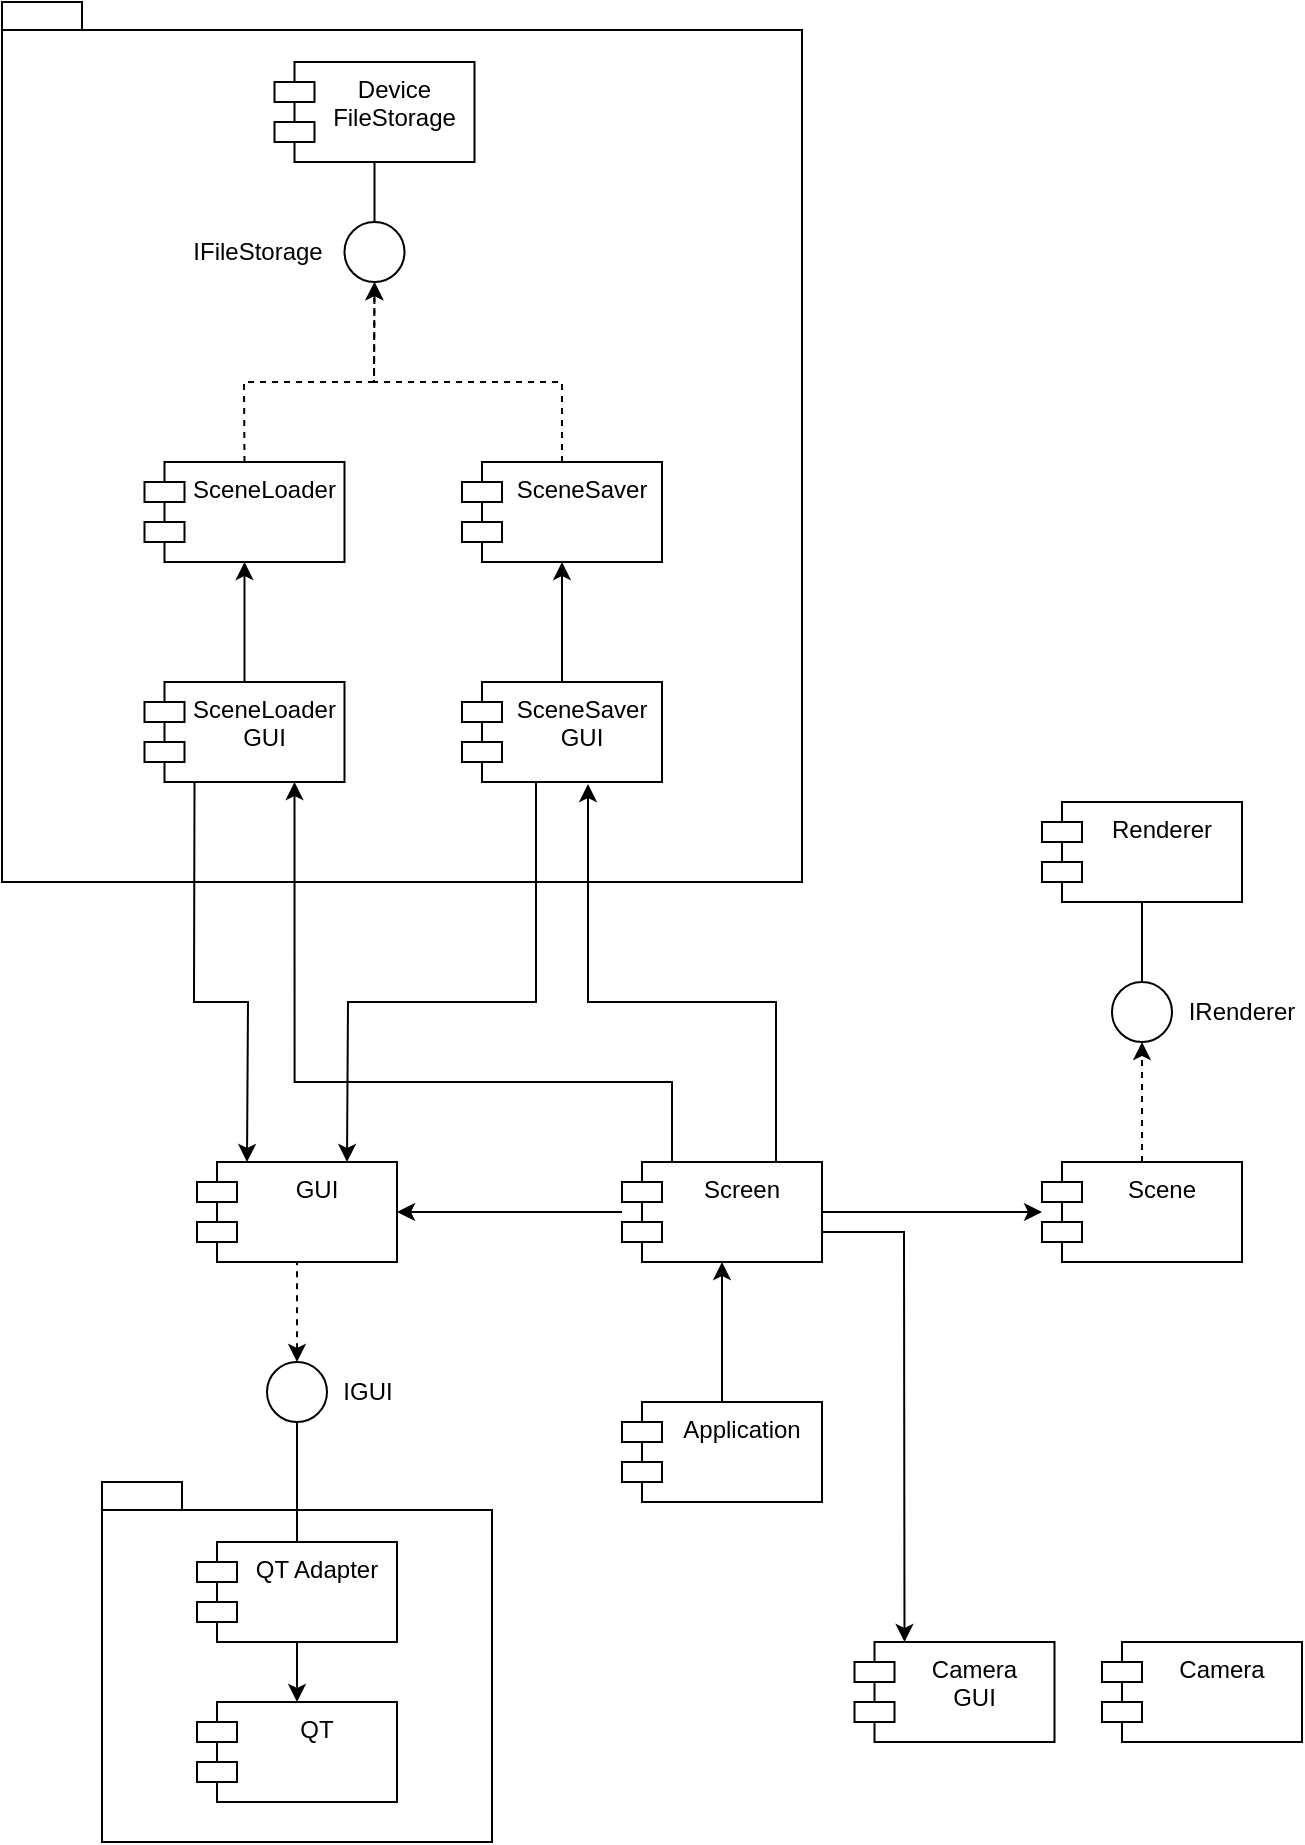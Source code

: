 <mxfile version="14.6.1" type="device"><diagram name="Page-1" id="b5b7bab2-c9e2-2cf4-8b2a-24fd1a2a6d21"><mxGraphModel dx="1422" dy="705" grid="1" gridSize="10" guides="1" tooltips="1" connect="1" arrows="1" fold="1" page="1" pageScale="1" pageWidth="827" pageHeight="1169" background="#ffffff" math="0" shadow="0"><root><mxCell id="0"/><mxCell id="1" parent="0"/><mxCell id="sLsIx6zmEjvmYr382Pvv-38" value="" style="shape=folder;fontStyle=1;spacingTop=10;tabWidth=40;tabHeight=14;tabPosition=left;html=1;" vertex="1" parent="1"><mxGeometry x="40" y="20" width="400" height="440" as="geometry"/></mxCell><mxCell id="qXRY4OckBGPApVuTjO2C-11" value="" style="shape=folder;fontStyle=1;spacingTop=10;tabWidth=40;tabHeight=14;tabPosition=left;html=1;" parent="1" vertex="1"><mxGeometry x="90" y="760" width="195" height="180" as="geometry"/></mxCell><mxCell id="qXRY4OckBGPApVuTjO2C-1" value="GUI" style="shape=module;align=left;spacingLeft=20;align=center;verticalAlign=top;" parent="1" vertex="1"><mxGeometry x="137.5" y="600" width="100" height="50" as="geometry"/></mxCell><mxCell id="qXRY4OckBGPApVuTjO2C-2" value="" style="ellipse;whiteSpace=wrap;html=1;aspect=fixed;" parent="1" vertex="1"><mxGeometry x="172.5" y="700" width="30" height="30" as="geometry"/></mxCell><mxCell id="qXRY4OckBGPApVuTjO2C-3" value="" style="endArrow=none;html=1;exitX=0.5;exitY=0;exitDx=0;exitDy=0;entryX=0.5;entryY=1;entryDx=0;entryDy=0;endFill=0;rounded=0;dashed=1;startArrow=classic;startFill=1;" parent="1" source="qXRY4OckBGPApVuTjO2C-2" target="qXRY4OckBGPApVuTjO2C-1" edge="1"><mxGeometry width="50" height="50" relative="1" as="geometry"><mxPoint x="332.5" y="720" as="sourcePoint"/><mxPoint x="192.5" y="650" as="targetPoint"/></mxGeometry></mxCell><mxCell id="qXRY4OckBGPApVuTjO2C-4" value="IGUI" style="text;html=1;strokeColor=none;fillColor=none;align=center;verticalAlign=middle;whiteSpace=wrap;rounded=0;" parent="1" vertex="1"><mxGeometry x="202.5" y="705" width="40" height="20" as="geometry"/></mxCell><mxCell id="qXRY4OckBGPApVuTjO2C-5" value="QT" style="shape=module;align=left;spacingLeft=20;align=center;verticalAlign=top;" parent="1" vertex="1"><mxGeometry x="137.5" y="870" width="100" height="50" as="geometry"/></mxCell><mxCell id="qXRY4OckBGPApVuTjO2C-21" value="" style="edgeStyle=orthogonalEdgeStyle;rounded=0;orthogonalLoop=1;jettySize=auto;html=1;startArrow=none;startFill=0;endArrow=classic;endFill=1;" parent="1" source="qXRY4OckBGPApVuTjO2C-8" target="qXRY4OckBGPApVuTjO2C-5" edge="1"><mxGeometry relative="1" as="geometry"/></mxCell><mxCell id="qXRY4OckBGPApVuTjO2C-8" value="QT Adapter" style="shape=module;align=left;spacingLeft=20;align=center;verticalAlign=top;" parent="1" vertex="1"><mxGeometry x="137.5" y="790" width="100" height="50" as="geometry"/></mxCell><mxCell id="qXRY4OckBGPApVuTjO2C-9" value="" style="endArrow=none;html=1;exitX=0.5;exitY=1;exitDx=0;exitDy=0;entryX=0.5;entryY=0;entryDx=0;entryDy=0;endFill=0;" parent="1" source="qXRY4OckBGPApVuTjO2C-2" target="qXRY4OckBGPApVuTjO2C-8" edge="1"><mxGeometry width="50" height="50" relative="1" as="geometry"><mxPoint x="327.5" y="890" as="sourcePoint"/><mxPoint x="377.5" y="840" as="targetPoint"/></mxGeometry></mxCell><mxCell id="qXRY4OckBGPApVuTjO2C-13" value="Renderer" style="shape=module;align=left;spacingLeft=20;align=center;verticalAlign=top;" parent="1" vertex="1"><mxGeometry x="560" y="420" width="100" height="50" as="geometry"/></mxCell><mxCell id="sLsIx6zmEjvmYr382Pvv-1" value="" style="edgeStyle=orthogonalEdgeStyle;rounded=0;orthogonalLoop=1;jettySize=auto;html=1;" edge="1" parent="1" source="qXRY4OckBGPApVuTjO2C-14" target="qXRY4OckBGPApVuTjO2C-1"><mxGeometry relative="1" as="geometry"/></mxCell><mxCell id="sLsIx6zmEjvmYr382Pvv-37" value="" style="edgeStyle=none;rounded=0;orthogonalLoop=1;jettySize=auto;html=1;startArrow=none;startFill=0;endArrow=classic;endFill=1;" edge="1" parent="1" source="qXRY4OckBGPApVuTjO2C-14" target="qXRY4OckBGPApVuTjO2C-17"><mxGeometry relative="1" as="geometry"/></mxCell><mxCell id="qXRY4OckBGPApVuTjO2C-14" value="Screen" style="shape=module;align=left;spacingLeft=20;align=center;verticalAlign=top;" parent="1" vertex="1"><mxGeometry x="350" y="600" width="100" height="50" as="geometry"/></mxCell><mxCell id="qXRY4OckBGPApVuTjO2C-17" value="Scene" style="shape=module;align=left;spacingLeft=20;align=center;verticalAlign=top;" parent="1" vertex="1"><mxGeometry x="560" y="600" width="100" height="50" as="geometry"/></mxCell><mxCell id="qXRY4OckBGPApVuTjO2C-20" value="" style="edgeStyle=orthogonalEdgeStyle;rounded=0;orthogonalLoop=1;jettySize=auto;html=1;startArrow=none;startFill=0;endArrow=none;endFill=0;" parent="1" source="qXRY4OckBGPApVuTjO2C-18" target="qXRY4OckBGPApVuTjO2C-13" edge="1"><mxGeometry relative="1" as="geometry"/></mxCell><mxCell id="qXRY4OckBGPApVuTjO2C-18" value="" style="ellipse;whiteSpace=wrap;html=1;aspect=fixed;" parent="1" vertex="1"><mxGeometry x="595" y="510" width="30" height="30" as="geometry"/></mxCell><mxCell id="qXRY4OckBGPApVuTjO2C-19" value="IRenderer" style="text;html=1;strokeColor=none;fillColor=none;align=center;verticalAlign=middle;whiteSpace=wrap;rounded=0;" parent="1" vertex="1"><mxGeometry x="640" y="515" width="40" height="20" as="geometry"/></mxCell><mxCell id="qXRY4OckBGPApVuTjO2C-23" value="" style="endArrow=classic;html=1;entryX=0.5;entryY=1;entryDx=0;entryDy=0;exitX=0.5;exitY=0;exitDx=0;exitDy=0;dashed=1;" parent="1" source="qXRY4OckBGPApVuTjO2C-17" target="qXRY4OckBGPApVuTjO2C-18" edge="1"><mxGeometry width="50" height="50" relative="1" as="geometry"><mxPoint x="460" y="640" as="sourcePoint"/><mxPoint x="510" y="590" as="targetPoint"/></mxGeometry></mxCell><mxCell id="sLsIx6zmEjvmYr382Pvv-4" value="SceneLoader" style="shape=module;align=left;spacingLeft=20;align=center;verticalAlign=top;" vertex="1" parent="1"><mxGeometry x="111.25" y="250" width="100" height="50" as="geometry"/></mxCell><mxCell id="sLsIx6zmEjvmYr382Pvv-14" value="" style="edgeStyle=orthogonalEdgeStyle;rounded=0;orthogonalLoop=1;jettySize=auto;html=1;" edge="1" parent="1" source="sLsIx6zmEjvmYr382Pvv-6" target="sLsIx6zmEjvmYr382Pvv-4"><mxGeometry relative="1" as="geometry"/></mxCell><mxCell id="sLsIx6zmEjvmYr382Pvv-18" value="" style="edgeStyle=none;rounded=0;orthogonalLoop=1;jettySize=auto;html=1;endArrow=classic;endFill=1;dashed=1;entryX=0.5;entryY=1;entryDx=0;entryDy=0;exitX=0.5;exitY=0;exitDx=0;exitDy=0;" edge="1" parent="1" source="sLsIx6zmEjvmYr382Pvv-4" target="sLsIx6zmEjvmYr382Pvv-16"><mxGeometry relative="1" as="geometry"><mxPoint x="226" y="249" as="sourcePoint"/><mxPoint x="130" y="280" as="targetPoint"/><Array as="points"><mxPoint x="161" y="210"/><mxPoint x="226" y="210"/></Array></mxGeometry></mxCell><mxCell id="sLsIx6zmEjvmYr382Pvv-6" value="SceneLoader&#10;GUI" style="shape=module;align=left;spacingLeft=20;align=center;verticalAlign=top;" vertex="1" parent="1"><mxGeometry x="111.25" y="360" width="100" height="50" as="geometry"/></mxCell><mxCell id="sLsIx6zmEjvmYr382Pvv-28" value="" style="edgeStyle=none;rounded=0;orthogonalLoop=1;jettySize=auto;html=1;startArrow=none;startFill=0;endArrow=classic;endFill=1;" edge="1" parent="1" source="sLsIx6zmEjvmYr382Pvv-10" target="qXRY4OckBGPApVuTjO2C-14"><mxGeometry relative="1" as="geometry"/></mxCell><mxCell id="sLsIx6zmEjvmYr382Pvv-10" value="Application&#10;" style="shape=module;align=left;spacingLeft=20;align=center;verticalAlign=top;" vertex="1" parent="1"><mxGeometry x="350" y="720" width="100" height="50" as="geometry"/></mxCell><mxCell id="sLsIx6zmEjvmYr382Pvv-17" value="" style="rounded=0;orthogonalLoop=1;jettySize=auto;html=1;endArrow=none;endFill=0;" edge="1" parent="1" source="sLsIx6zmEjvmYr382Pvv-15" target="sLsIx6zmEjvmYr382Pvv-16"><mxGeometry relative="1" as="geometry"/></mxCell><mxCell id="sLsIx6zmEjvmYr382Pvv-15" value="Device&#10;FileStorage" style="shape=module;align=left;spacingLeft=20;align=center;verticalAlign=top;" vertex="1" parent="1"><mxGeometry x="176.25" y="50" width="100" height="50" as="geometry"/></mxCell><mxCell id="sLsIx6zmEjvmYr382Pvv-16" value="" style="ellipse;whiteSpace=wrap;html=1;aspect=fixed;" vertex="1" parent="1"><mxGeometry x="211.25" y="130" width="30" height="30" as="geometry"/></mxCell><mxCell id="sLsIx6zmEjvmYr382Pvv-20" value="IFileStorage" style="text;html=1;strokeColor=none;fillColor=none;align=center;verticalAlign=middle;whiteSpace=wrap;rounded=0;" vertex="1" parent="1"><mxGeometry x="147.5" y="135" width="40" height="20" as="geometry"/></mxCell><mxCell id="sLsIx6zmEjvmYr382Pvv-24" value="" style="edgeStyle=orthogonalEdgeStyle;rounded=0;orthogonalLoop=1;jettySize=auto;html=1;exitX=0.25;exitY=0;exitDx=0;exitDy=0;entryX=0.75;entryY=1;entryDx=0;entryDy=0;" edge="1" parent="1" source="qXRY4OckBGPApVuTjO2C-14" target="sLsIx6zmEjvmYr382Pvv-6"><mxGeometry relative="1" as="geometry"><mxPoint x="320" y="600" as="sourcePoint"/><mxPoint x="280" y="430" as="targetPoint"/><Array as="points"><mxPoint x="375" y="560"/><mxPoint x="186" y="560"/></Array></mxGeometry></mxCell><mxCell id="sLsIx6zmEjvmYr382Pvv-25" value="" style="rounded=0;orthogonalLoop=1;jettySize=auto;html=1;exitX=0.25;exitY=1;exitDx=0;exitDy=0;entryX=0.25;entryY=0;entryDx=0;entryDy=0;" edge="1" parent="1" source="sLsIx6zmEjvmYr382Pvv-6" target="qXRY4OckBGPApVuTjO2C-1"><mxGeometry relative="1" as="geometry"><mxPoint x="172.5" y="570" as="sourcePoint"/><mxPoint x="62.5" y="400" as="targetPoint"/><Array as="points"><mxPoint x="136" y="520"/><mxPoint x="163" y="520"/></Array></mxGeometry></mxCell><mxCell id="sLsIx6zmEjvmYr382Pvv-33" value="" style="edgeStyle=none;rounded=0;orthogonalLoop=1;jettySize=auto;html=1;startArrow=none;startFill=0;endArrow=classic;endFill=1;" edge="1" parent="1" source="sLsIx6zmEjvmYr382Pvv-31" target="sLsIx6zmEjvmYr382Pvv-32"><mxGeometry relative="1" as="geometry"/></mxCell><mxCell id="sLsIx6zmEjvmYr382Pvv-31" value="SceneSaver&#10;GUI" style="shape=module;align=left;spacingLeft=20;align=center;verticalAlign=top;" vertex="1" parent="1"><mxGeometry x="270" y="360" width="100" height="50" as="geometry"/></mxCell><mxCell id="sLsIx6zmEjvmYr382Pvv-32" value="SceneSaver" style="shape=module;align=left;spacingLeft=20;align=center;verticalAlign=top;" vertex="1" parent="1"><mxGeometry x="270" y="250" width="100" height="50" as="geometry"/></mxCell><mxCell id="sLsIx6zmEjvmYr382Pvv-34" value="" style="rounded=0;orthogonalLoop=1;jettySize=auto;html=1;entryX=0.63;entryY=1.02;entryDx=0;entryDy=0;entryPerimeter=0;" edge="1" parent="1" target="sLsIx6zmEjvmYr382Pvv-31"><mxGeometry relative="1" as="geometry"><mxPoint x="427" y="600" as="sourcePoint"/><mxPoint x="275" y="260" as="targetPoint"/><Array as="points"><mxPoint x="427" y="520"/><mxPoint x="333" y="520"/></Array></mxGeometry></mxCell><mxCell id="sLsIx6zmEjvmYr382Pvv-35" value="" style="rounded=0;orthogonalLoop=1;jettySize=auto;html=1;entryX=0.75;entryY=0;entryDx=0;entryDy=0;exitX=0.37;exitY=1;exitDx=0;exitDy=0;exitPerimeter=0;" edge="1" parent="1" source="sLsIx6zmEjvmYr382Pvv-31" target="qXRY4OckBGPApVuTjO2C-1"><mxGeometry relative="1" as="geometry"><mxPoint x="625" y="347" as="sourcePoint"/><mxPoint x="516" y="220" as="targetPoint"/><Array as="points"><mxPoint x="307" y="520"/><mxPoint x="213" y="520"/></Array></mxGeometry></mxCell><mxCell id="sLsIx6zmEjvmYr382Pvv-36" value="" style="edgeStyle=none;rounded=0;orthogonalLoop=1;jettySize=auto;html=1;endArrow=classic;endFill=1;dashed=1;entryX=0.5;entryY=1;entryDx=0;entryDy=0;exitX=0.5;exitY=0;exitDx=0;exitDy=0;" edge="1" parent="1" source="sLsIx6zmEjvmYr382Pvv-32" target="sLsIx6zmEjvmYr382Pvv-16"><mxGeometry relative="1" as="geometry"><mxPoint x="160" y="260" as="sourcePoint"/><mxPoint x="236.25" y="170" as="targetPoint"/><Array as="points"><mxPoint x="320" y="210"/><mxPoint x="226" y="210"/></Array></mxGeometry></mxCell><mxCell id="sLsIx6zmEjvmYr382Pvv-39" value="Camera" style="shape=module;align=left;spacingLeft=20;align=center;verticalAlign=top;" vertex="1" parent="1"><mxGeometry x="590" y="840" width="100" height="50" as="geometry"/></mxCell><mxCell id="sLsIx6zmEjvmYr382Pvv-40" value="Camera&#10;GUI" style="shape=module;align=left;spacingLeft=20;align=center;verticalAlign=top;" vertex="1" parent="1"><mxGeometry x="466.25" y="840" width="100" height="50" as="geometry"/></mxCell><mxCell id="sLsIx6zmEjvmYr382Pvv-41" value="" style="edgeStyle=none;rounded=0;orthogonalLoop=1;jettySize=auto;html=1;startArrow=none;startFill=0;endArrow=classic;endFill=1;exitX=1;exitY=0.7;exitDx=0;exitDy=0;exitPerimeter=0;entryX=0.25;entryY=0;entryDx=0;entryDy=0;" edge="1" parent="1" source="qXRY4OckBGPApVuTjO2C-14" target="sLsIx6zmEjvmYr382Pvv-40"><mxGeometry relative="1" as="geometry"><mxPoint x="460" y="635" as="sourcePoint"/><mxPoint x="570" y="635" as="targetPoint"/><Array as="points"><mxPoint x="491" y="635"/></Array></mxGeometry></mxCell></root></mxGraphModel></diagram></mxfile>